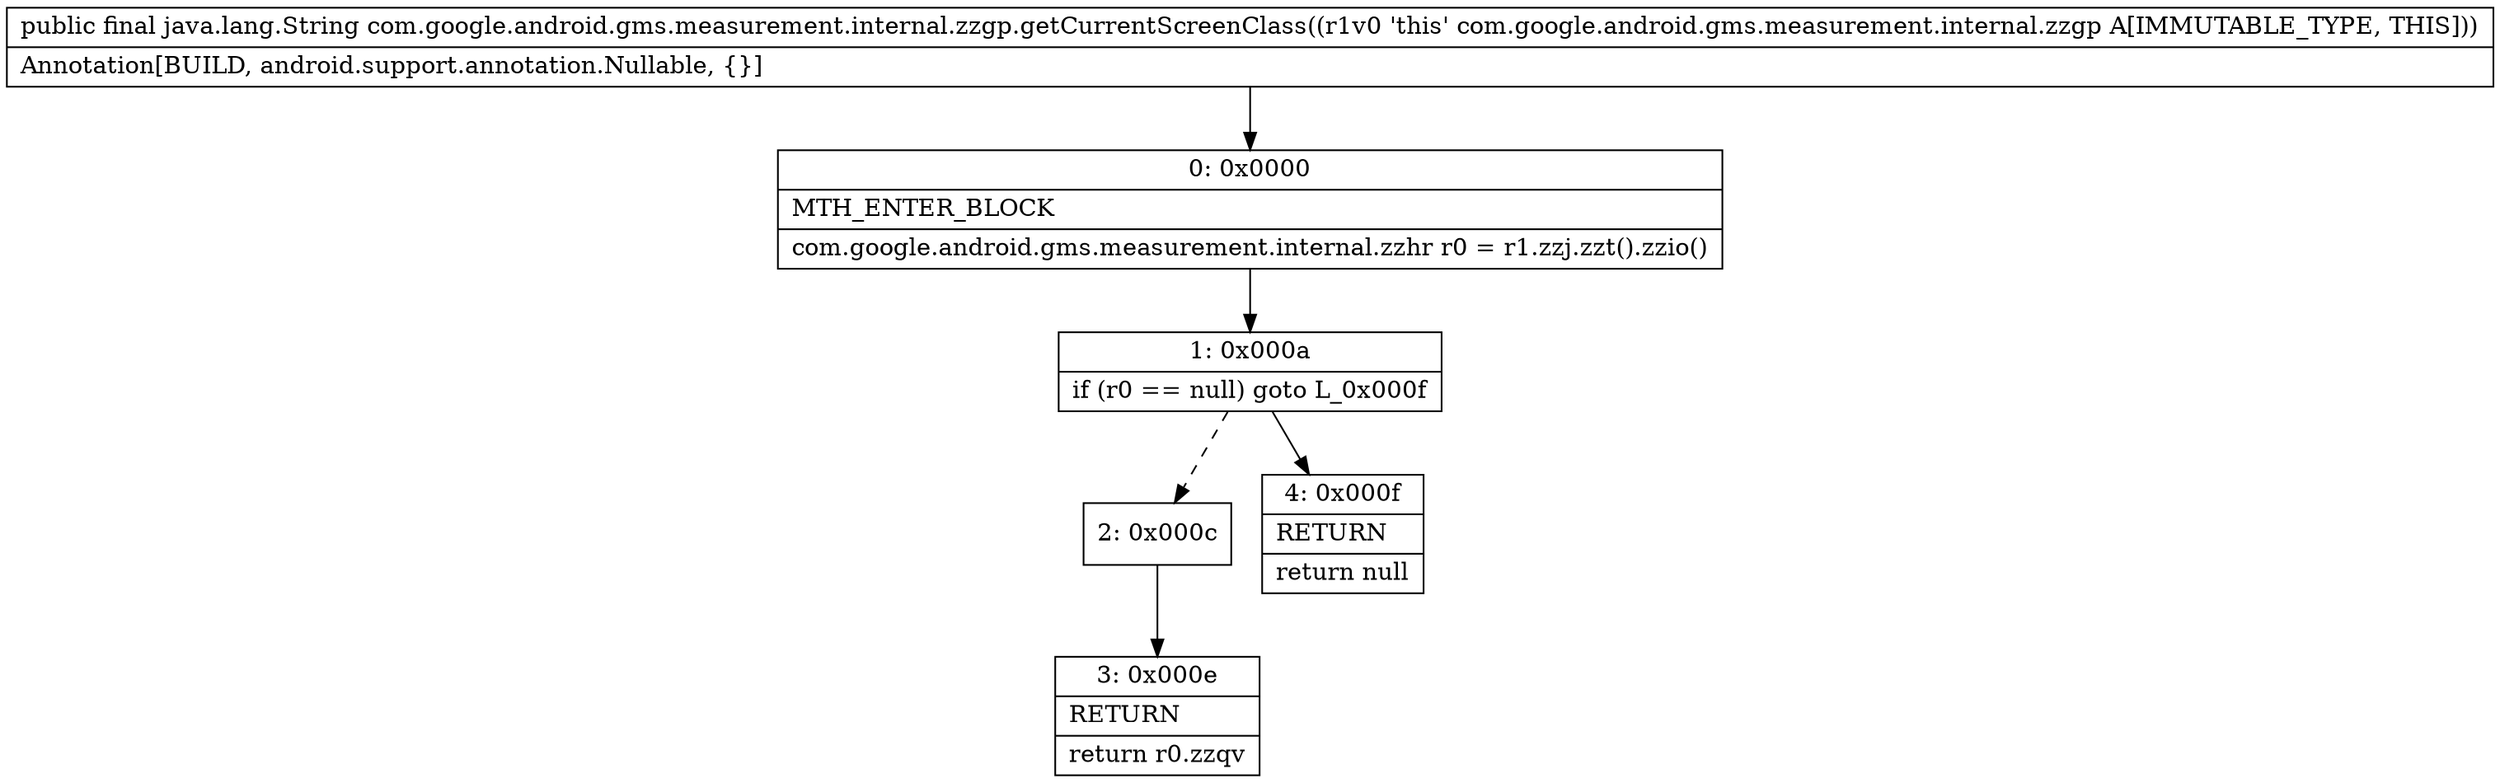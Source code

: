 digraph "CFG forcom.google.android.gms.measurement.internal.zzgp.getCurrentScreenClass()Ljava\/lang\/String;" {
Node_0 [shape=record,label="{0\:\ 0x0000|MTH_ENTER_BLOCK\l|com.google.android.gms.measurement.internal.zzhr r0 = r1.zzj.zzt().zzio()\l}"];
Node_1 [shape=record,label="{1\:\ 0x000a|if (r0 == null) goto L_0x000f\l}"];
Node_2 [shape=record,label="{2\:\ 0x000c}"];
Node_3 [shape=record,label="{3\:\ 0x000e|RETURN\l|return r0.zzqv\l}"];
Node_4 [shape=record,label="{4\:\ 0x000f|RETURN\l|return null\l}"];
MethodNode[shape=record,label="{public final java.lang.String com.google.android.gms.measurement.internal.zzgp.getCurrentScreenClass((r1v0 'this' com.google.android.gms.measurement.internal.zzgp A[IMMUTABLE_TYPE, THIS]))  | Annotation[BUILD, android.support.annotation.Nullable, \{\}]\l}"];
MethodNode -> Node_0;
Node_0 -> Node_1;
Node_1 -> Node_2[style=dashed];
Node_1 -> Node_4;
Node_2 -> Node_3;
}

